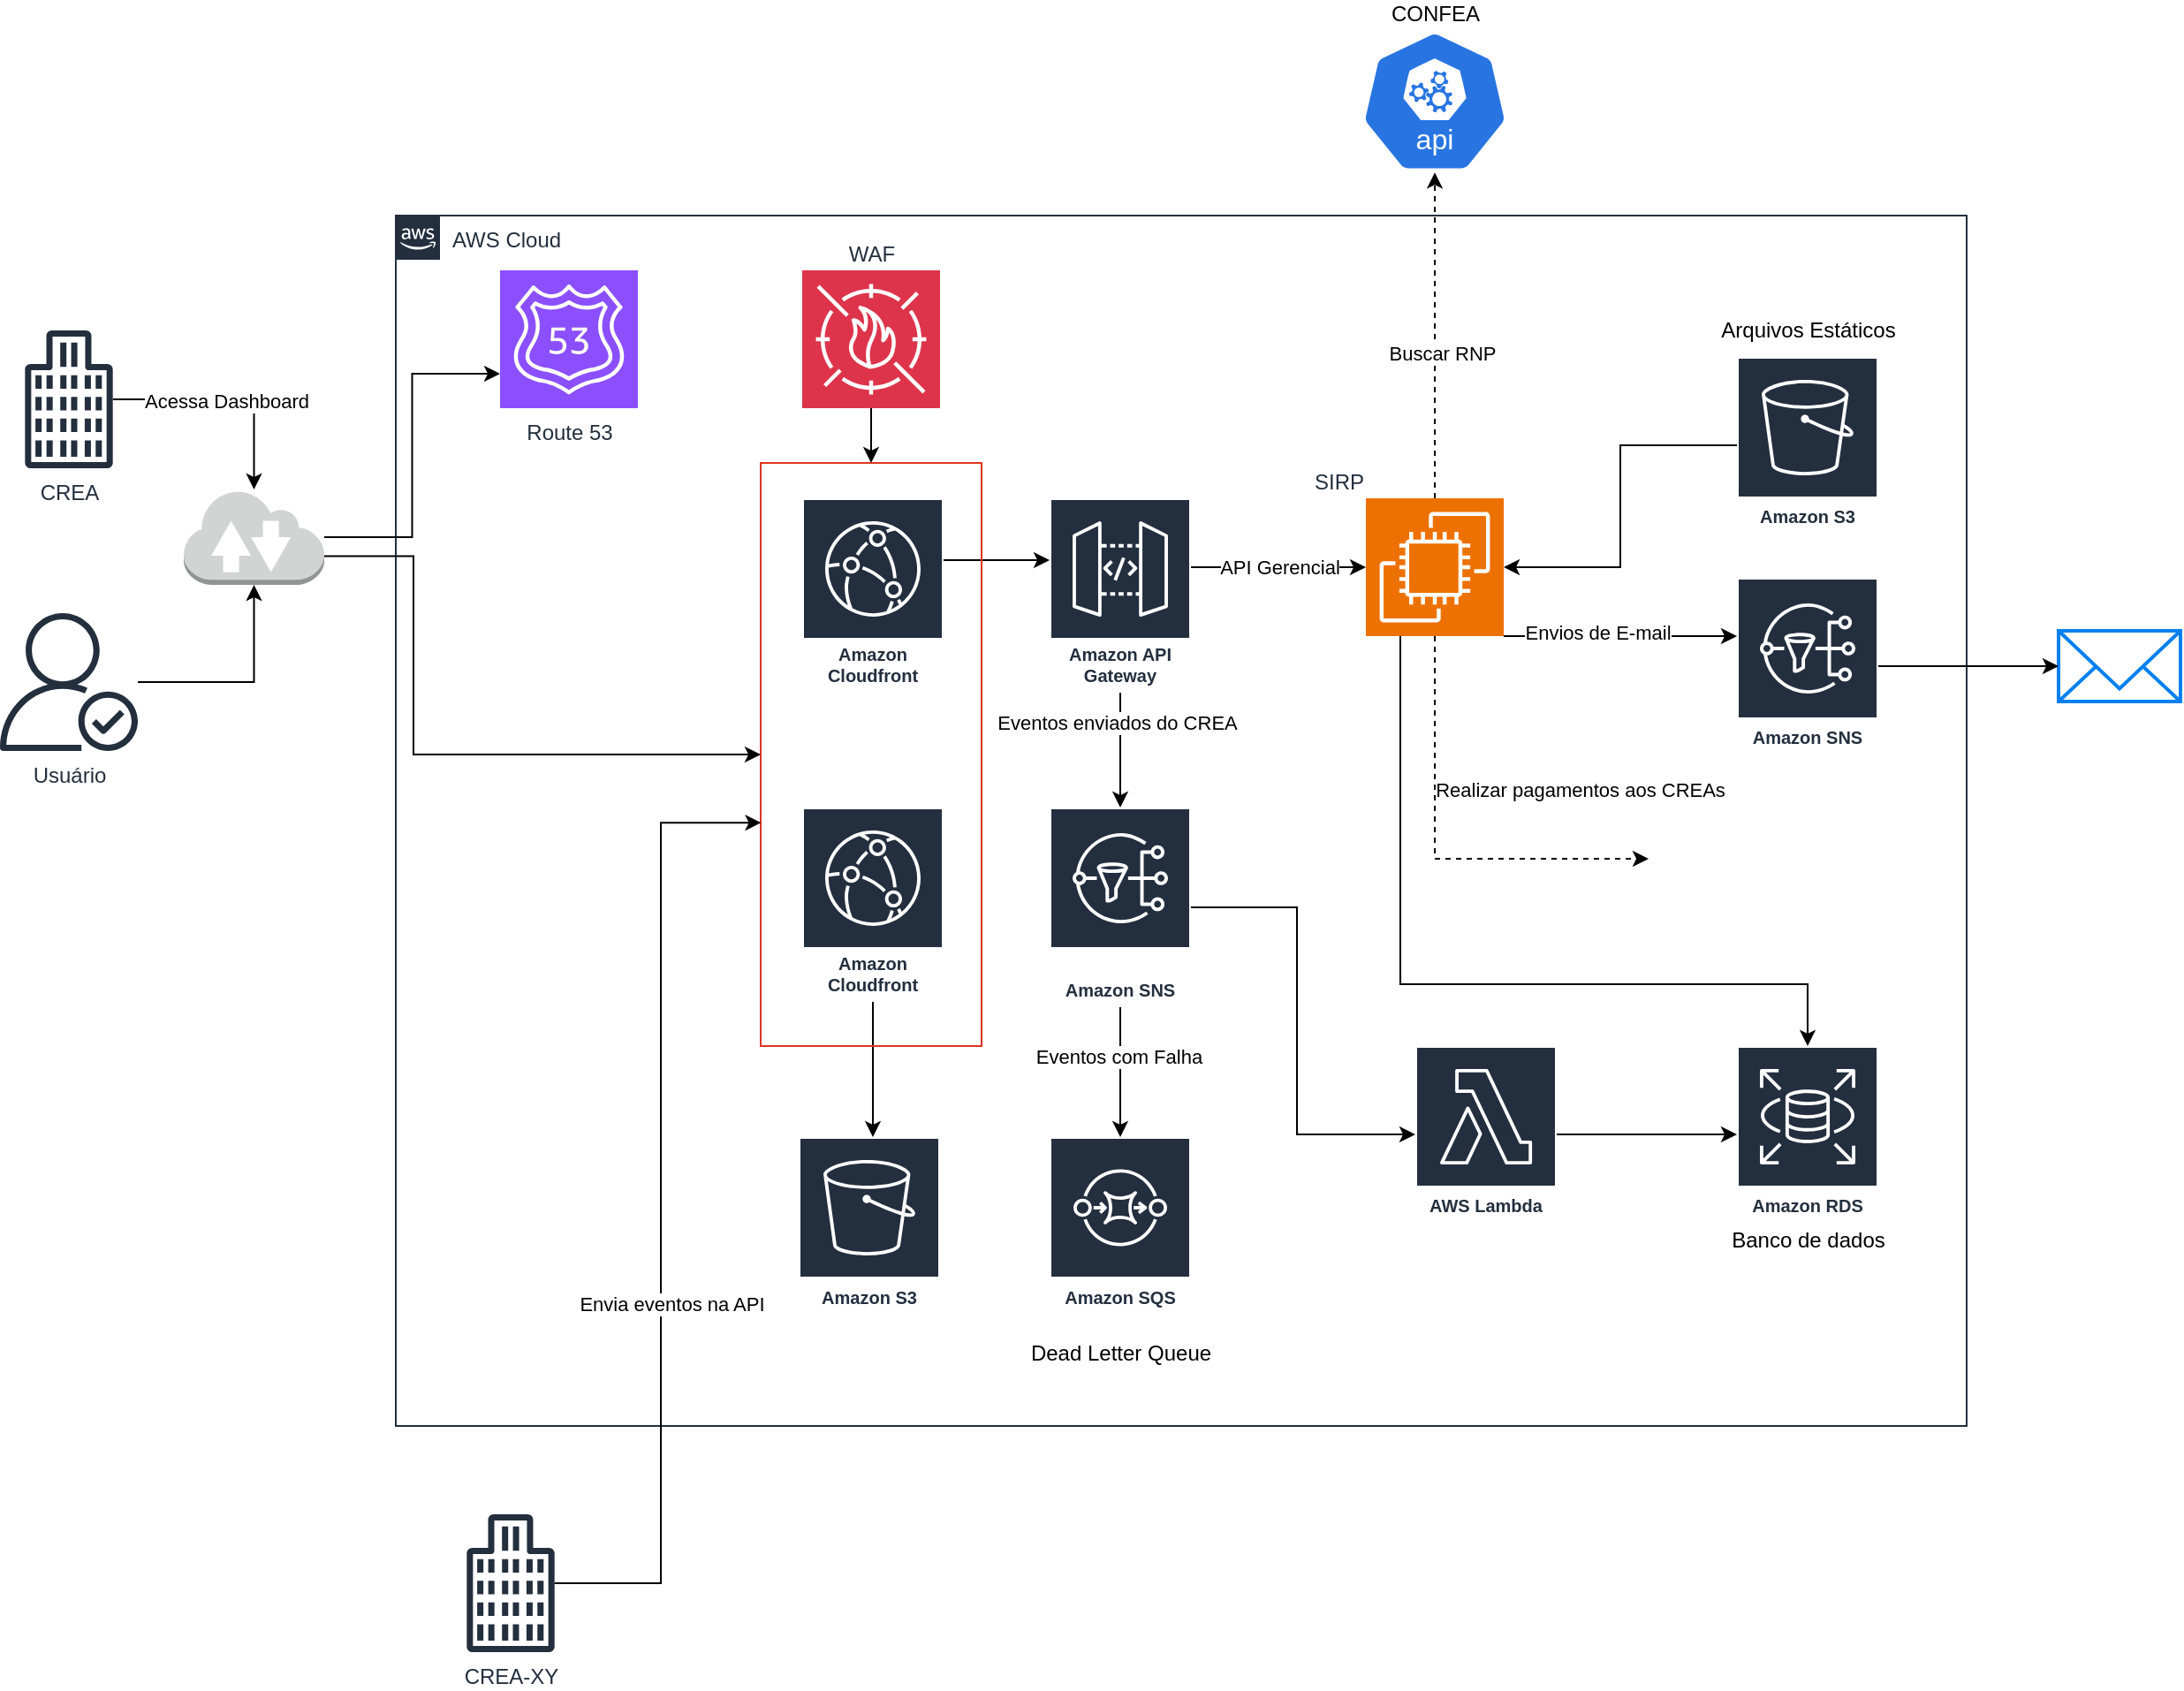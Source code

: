 <mxfile version="24.5.3" type="device">
  <diagram name="Página-1" id="tOqo1tQ11AG4xq-SbiQ6">
    <mxGraphModel dx="1600" dy="2136" grid="1" gridSize="10" guides="1" tooltips="1" connect="1" arrows="1" fold="1" page="1" pageScale="1" pageWidth="827" pageHeight="1169" math="0" shadow="0">
      <root>
        <mxCell id="0" />
        <mxCell id="1" parent="0" />
        <mxCell id="of22XRW1GwsKSyTkDrBJ-3" value="AWS Cloud" style="points=[[0,0],[0.25,0],[0.5,0],[0.75,0],[1,0],[1,0.25],[1,0.5],[1,0.75],[1,1],[0.75,1],[0.5,1],[0.25,1],[0,1],[0,0.75],[0,0.5],[0,0.25]];outlineConnect=0;gradientColor=none;html=1;whiteSpace=wrap;fontSize=12;fontStyle=0;container=1;pointerEvents=0;collapsible=0;recursiveResize=0;shape=mxgraph.aws4.group;grIcon=mxgraph.aws4.group_aws_cloud_alt;strokeColor=#232F3E;fillColor=none;verticalAlign=top;align=left;spacingLeft=30;fontColor=#232F3E;dashed=0;" parent="1" vertex="1">
          <mxGeometry x="250" y="85" width="889" height="685" as="geometry" />
        </mxCell>
        <mxCell id="97_xnQ8vcHl2kJ2-2HCv-4" style="edgeStyle=orthogonalEdgeStyle;rounded=0;orthogonalLoop=1;jettySize=auto;html=1;dashed=1;" parent="of22XRW1GwsKSyTkDrBJ-3" source="of22XRW1GwsKSyTkDrBJ-14" target="97_xnQ8vcHl2kJ2-2HCv-3" edge="1">
          <mxGeometry relative="1" as="geometry">
            <Array as="points">
              <mxPoint x="588" y="364" />
            </Array>
          </mxGeometry>
        </mxCell>
        <mxCell id="97_xnQ8vcHl2kJ2-2HCv-5" value="Realizar pagamentos aos CREAs" style="edgeLabel;html=1;align=center;verticalAlign=middle;resizable=0;points=[];" parent="97_xnQ8vcHl2kJ2-2HCv-4" vertex="1" connectable="0">
          <mxGeometry x="-0.231" y="2" relative="1" as="geometry">
            <mxPoint x="80" y="-8" as="offset" />
          </mxGeometry>
        </mxCell>
        <mxCell id="97_xnQ8vcHl2kJ2-2HCv-10" style="edgeStyle=orthogonalEdgeStyle;rounded=0;orthogonalLoop=1;jettySize=auto;html=1;exitX=1;exitY=1;exitDx=0;exitDy=0;exitPerimeter=0;" parent="of22XRW1GwsKSyTkDrBJ-3" source="of22XRW1GwsKSyTkDrBJ-14" target="97_xnQ8vcHl2kJ2-2HCv-8" edge="1">
          <mxGeometry relative="1" as="geometry">
            <Array as="points">
              <mxPoint x="720" y="238" />
              <mxPoint x="720" y="238" />
            </Array>
          </mxGeometry>
        </mxCell>
        <mxCell id="97_xnQ8vcHl2kJ2-2HCv-11" value="Envios de E-mail" style="edgeLabel;html=1;align=center;verticalAlign=middle;resizable=0;points=[];" parent="97_xnQ8vcHl2kJ2-2HCv-10" vertex="1" connectable="0">
          <mxGeometry x="-0.206" y="2" relative="1" as="geometry">
            <mxPoint as="offset" />
          </mxGeometry>
        </mxCell>
        <mxCell id="OQXiMbXp4yUAny5RtKPL-14" style="edgeStyle=orthogonalEdgeStyle;rounded=0;orthogonalLoop=1;jettySize=auto;html=1;exitX=0.25;exitY=1;exitDx=0;exitDy=0;exitPerimeter=0;" edge="1" parent="of22XRW1GwsKSyTkDrBJ-3" source="of22XRW1GwsKSyTkDrBJ-14" target="of22XRW1GwsKSyTkDrBJ-15">
          <mxGeometry relative="1" as="geometry">
            <Array as="points">
              <mxPoint x="569" y="435" />
            </Array>
          </mxGeometry>
        </mxCell>
        <mxCell id="of22XRW1GwsKSyTkDrBJ-14" value="SIRP" style="sketch=0;points=[[0,0,0],[0.25,0,0],[0.5,0,0],[0.75,0,0],[1,0,0],[0,1,0],[0.25,1,0],[0.5,1,0],[0.75,1,0],[1,1,0],[0,0.25,0],[0,0.5,0],[0,0.75,0],[1,0.25,0],[1,0.5,0],[1,0.75,0]];outlineConnect=0;fontColor=#232F3E;fillColor=#ED7100;strokeColor=#ffffff;dashed=0;verticalLabelPosition=top;verticalAlign=bottom;align=right;html=1;fontSize=12;fontStyle=0;aspect=fixed;shape=mxgraph.aws4.resourceIcon;resIcon=mxgraph.aws4.ec2;labelPosition=left;" parent="of22XRW1GwsKSyTkDrBJ-3" vertex="1">
          <mxGeometry x="549" y="160" width="78" height="78" as="geometry" />
        </mxCell>
        <mxCell id="of22XRW1GwsKSyTkDrBJ-15" value="Amazon RDS" style="sketch=0;outlineConnect=0;fontColor=#232F3E;gradientColor=none;strokeColor=#ffffff;fillColor=#232F3E;dashed=0;verticalLabelPosition=middle;verticalAlign=bottom;align=center;html=1;whiteSpace=wrap;fontSize=10;fontStyle=1;spacing=3;shape=mxgraph.aws4.productIcon;prIcon=mxgraph.aws4.rds;" parent="of22XRW1GwsKSyTkDrBJ-3" vertex="1">
          <mxGeometry x="759" y="470" width="80" height="100" as="geometry" />
        </mxCell>
        <mxCell id="of22XRW1GwsKSyTkDrBJ-17" value="Amazon S3" style="sketch=0;outlineConnect=0;fontColor=#232F3E;gradientColor=none;strokeColor=#ffffff;fillColor=#232F3E;dashed=0;verticalLabelPosition=middle;verticalAlign=bottom;align=center;html=1;whiteSpace=wrap;fontSize=10;fontStyle=1;spacing=3;shape=mxgraph.aws4.productIcon;prIcon=mxgraph.aws4.s3;" parent="of22XRW1GwsKSyTkDrBJ-3" vertex="1">
          <mxGeometry x="759" y="80" width="80" height="100" as="geometry" />
        </mxCell>
        <mxCell id="of22XRW1GwsKSyTkDrBJ-22" value="" style="shape=image;verticalLabelPosition=bottom;labelBackgroundColor=default;verticalAlign=top;aspect=fixed;imageAspect=0;image=https://cdn.prod.website-files.com/61b9e37d1106b57eaa076efd/629df2647290ef3b75d74f2c_a2bc81309136b0c1864f582b1af95307_546c60cadefd5c0f5e78014543c554cb.png;" parent="of22XRW1GwsKSyTkDrBJ-3" vertex="1">
          <mxGeometry x="235.34" y="615" width="69.33" height="39" as="geometry" />
        </mxCell>
        <mxCell id="of22XRW1GwsKSyTkDrBJ-23" value="Amazon S3" style="sketch=0;outlineConnect=0;fontColor=#232F3E;gradientColor=none;strokeColor=#ffffff;fillColor=#232F3E;dashed=0;verticalLabelPosition=middle;verticalAlign=bottom;align=center;html=1;whiteSpace=wrap;fontSize=10;fontStyle=1;spacing=3;shape=mxgraph.aws4.productIcon;prIcon=mxgraph.aws4.s3;" parent="of22XRW1GwsKSyTkDrBJ-3" vertex="1">
          <mxGeometry x="228" y="521.5" width="80" height="100" as="geometry" />
        </mxCell>
        <mxCell id="of22XRW1GwsKSyTkDrBJ-36" style="edgeStyle=orthogonalEdgeStyle;rounded=0;orthogonalLoop=1;jettySize=auto;html=1;" parent="of22XRW1GwsKSyTkDrBJ-3" source="of22XRW1GwsKSyTkDrBJ-24" target="of22XRW1GwsKSyTkDrBJ-23" edge="1">
          <mxGeometry relative="1" as="geometry">
            <Array as="points">
              <mxPoint x="269" y="390" />
            </Array>
          </mxGeometry>
        </mxCell>
        <mxCell id="of22XRW1GwsKSyTkDrBJ-24" value="Amazon Cloudfront" style="sketch=0;outlineConnect=0;fontColor=#232F3E;gradientColor=none;strokeColor=#ffffff;fillColor=#232F3E;dashed=0;verticalLabelPosition=middle;verticalAlign=bottom;align=center;html=1;whiteSpace=wrap;fontSize=10;fontStyle=1;spacing=3;shape=mxgraph.aws4.productIcon;prIcon=mxgraph.aws4.cloudfront;" parent="of22XRW1GwsKSyTkDrBJ-3" vertex="1">
          <mxGeometry x="230" y="335" width="80" height="110" as="geometry" />
        </mxCell>
        <mxCell id="of22XRW1GwsKSyTkDrBJ-27" value="Route 53" style="sketch=0;points=[[0,0,0],[0.25,0,0],[0.5,0,0],[0.75,0,0],[1,0,0],[0,1,0],[0.25,1,0],[0.5,1,0],[0.75,1,0],[1,1,0],[0,0.25,0],[0,0.5,0],[0,0.75,0],[1,0.25,0],[1,0.5,0],[1,0.75,0]];outlineConnect=0;fontColor=#232F3E;fillColor=#8C4FFF;strokeColor=#ffffff;dashed=0;verticalLabelPosition=bottom;verticalAlign=top;align=center;html=1;fontSize=12;fontStyle=0;aspect=fixed;shape=mxgraph.aws4.resourceIcon;resIcon=mxgraph.aws4.route_53;" parent="of22XRW1GwsKSyTkDrBJ-3" vertex="1">
          <mxGeometry x="59" y="31" width="78" height="78" as="geometry" />
        </mxCell>
        <mxCell id="OQXiMbXp4yUAny5RtKPL-8" style="edgeStyle=orthogonalEdgeStyle;rounded=0;orthogonalLoop=1;jettySize=auto;html=1;" edge="1" parent="of22XRW1GwsKSyTkDrBJ-3" source="of22XRW1GwsKSyTkDrBJ-30" target="OQXiMbXp4yUAny5RtKPL-1">
          <mxGeometry relative="1" as="geometry" />
        </mxCell>
        <mxCell id="OQXiMbXp4yUAny5RtKPL-11" value="Eventos enviados do CREA" style="edgeLabel;html=1;align=center;verticalAlign=middle;resizable=0;points=[];" vertex="1" connectable="0" parent="OQXiMbXp4yUAny5RtKPL-8">
          <mxGeometry x="-0.439" y="-2" relative="1" as="geometry">
            <mxPoint y="-1" as="offset" />
          </mxGeometry>
        </mxCell>
        <mxCell id="of22XRW1GwsKSyTkDrBJ-30" value="Amazon API Gateway" style="sketch=0;outlineConnect=0;fontColor=#232F3E;gradientColor=none;strokeColor=#ffffff;fillColor=#232F3E;dashed=0;verticalLabelPosition=middle;verticalAlign=bottom;align=center;html=1;whiteSpace=wrap;fontSize=10;fontStyle=1;spacing=3;shape=mxgraph.aws4.productIcon;prIcon=mxgraph.aws4.api_gateway;" parent="of22XRW1GwsKSyTkDrBJ-3" vertex="1">
          <mxGeometry x="370" y="160" width="80" height="110" as="geometry" />
        </mxCell>
        <mxCell id="of22XRW1GwsKSyTkDrBJ-40" style="edgeStyle=orthogonalEdgeStyle;rounded=0;orthogonalLoop=1;jettySize=auto;html=1;" parent="of22XRW1GwsKSyTkDrBJ-3" source="of22XRW1GwsKSyTkDrBJ-39" target="of22XRW1GwsKSyTkDrBJ-30" edge="1">
          <mxGeometry relative="1" as="geometry">
            <Array as="points">
              <mxPoint x="340" y="195" />
              <mxPoint x="340" y="195" />
            </Array>
          </mxGeometry>
        </mxCell>
        <mxCell id="of22XRW1GwsKSyTkDrBJ-39" value="Amazon Cloudfront" style="sketch=0;outlineConnect=0;fontColor=#232F3E;gradientColor=none;strokeColor=#ffffff;fillColor=#232F3E;dashed=0;verticalLabelPosition=middle;verticalAlign=bottom;align=center;html=1;whiteSpace=wrap;fontSize=10;fontStyle=1;spacing=3;shape=mxgraph.aws4.productIcon;prIcon=mxgraph.aws4.cloudfront;" parent="of22XRW1GwsKSyTkDrBJ-3" vertex="1">
          <mxGeometry x="230" y="160" width="80" height="110" as="geometry" />
        </mxCell>
        <mxCell id="of22XRW1GwsKSyTkDrBJ-47" style="edgeStyle=orthogonalEdgeStyle;rounded=0;orthogonalLoop=1;jettySize=auto;html=1;" parent="of22XRW1GwsKSyTkDrBJ-3" source="of22XRW1GwsKSyTkDrBJ-41" target="of22XRW1GwsKSyTkDrBJ-43" edge="1">
          <mxGeometry relative="1" as="geometry" />
        </mxCell>
        <mxCell id="of22XRW1GwsKSyTkDrBJ-41" value="WAF" style="sketch=0;points=[[0,0,0],[0.25,0,0],[0.5,0,0],[0.75,0,0],[1,0,0],[0,1,0],[0.25,1,0],[0.5,1,0],[0.75,1,0],[1,1,0],[0,0.25,0],[0,0.5,0],[0,0.75,0],[1,0.25,0],[1,0.5,0],[1,0.75,0]];outlineConnect=0;fontColor=#232F3E;fillColor=#DD344C;strokeColor=#ffffff;dashed=0;verticalLabelPosition=top;verticalAlign=bottom;align=center;html=1;fontSize=12;fontStyle=0;aspect=fixed;shape=mxgraph.aws4.resourceIcon;resIcon=mxgraph.aws4.waf;labelPosition=center;" parent="of22XRW1GwsKSyTkDrBJ-3" vertex="1">
          <mxGeometry x="230" y="31" width="78" height="78" as="geometry" />
        </mxCell>
        <mxCell id="of22XRW1GwsKSyTkDrBJ-43" value="" style="fillColor=none;strokeColor=#DD3522;verticalAlign=top;fontStyle=0;fontColor=#DD3522;whiteSpace=wrap;html=1;" parent="of22XRW1GwsKSyTkDrBJ-3" vertex="1">
          <mxGeometry x="206.5" y="140" width="125" height="330" as="geometry" />
        </mxCell>
        <mxCell id="of22XRW1GwsKSyTkDrBJ-62" style="edgeStyle=orthogonalEdgeStyle;rounded=0;orthogonalLoop=1;jettySize=auto;html=1;entryX=0;entryY=0.5;entryDx=0;entryDy=0;entryPerimeter=0;" parent="of22XRW1GwsKSyTkDrBJ-3" source="of22XRW1GwsKSyTkDrBJ-30" target="of22XRW1GwsKSyTkDrBJ-14" edge="1">
          <mxGeometry relative="1" as="geometry">
            <Array as="points">
              <mxPoint x="499" y="199" />
              <mxPoint x="499" y="199" />
            </Array>
          </mxGeometry>
        </mxCell>
        <mxCell id="OQXiMbXp4yUAny5RtKPL-7" value="API Gerencial" style="edgeLabel;html=1;align=center;verticalAlign=middle;resizable=0;points=[];" vertex="1" connectable="0" parent="of22XRW1GwsKSyTkDrBJ-62">
          <mxGeometry relative="1" as="geometry">
            <mxPoint as="offset" />
          </mxGeometry>
        </mxCell>
        <mxCell id="of22XRW1GwsKSyTkDrBJ-65" style="edgeStyle=orthogonalEdgeStyle;rounded=0;orthogonalLoop=1;jettySize=auto;html=1;entryX=1;entryY=0.5;entryDx=0;entryDy=0;entryPerimeter=0;" parent="of22XRW1GwsKSyTkDrBJ-3" source="of22XRW1GwsKSyTkDrBJ-17" target="of22XRW1GwsKSyTkDrBJ-14" edge="1">
          <mxGeometry relative="1" as="geometry" />
        </mxCell>
        <mxCell id="97_xnQ8vcHl2kJ2-2HCv-3" value="" style="shape=image;verticalLabelPosition=bottom;labelBackgroundColor=default;verticalAlign=top;aspect=fixed;imageAspect=0;image=https://brandslogos.com/wp-content/uploads/images/large/stripe-logo.png;" parent="of22XRW1GwsKSyTkDrBJ-3" vertex="1">
          <mxGeometry x="709" y="315" width="130" height="97.5" as="geometry" />
        </mxCell>
        <mxCell id="97_xnQ8vcHl2kJ2-2HCv-6" value="&lt;span style=&quot;&quot;&gt;Banco de dados&lt;/span&gt;" style="text;html=1;align=center;verticalAlign=middle;resizable=0;points=[];autosize=1;labelBackgroundColor=none;spacing=0;labelBorderColor=none;fontColor=default;" parent="of22XRW1GwsKSyTkDrBJ-3" vertex="1">
          <mxGeometry x="744" y="570" width="110" height="20" as="geometry" />
        </mxCell>
        <mxCell id="97_xnQ8vcHl2kJ2-2HCv-8" value="Amazon SNS" style="sketch=0;outlineConnect=0;fontColor=#232F3E;gradientColor=none;strokeColor=#ffffff;fillColor=#232F3E;dashed=0;verticalLabelPosition=middle;verticalAlign=bottom;align=center;html=1;whiteSpace=wrap;fontSize=10;fontStyle=1;spacing=3;shape=mxgraph.aws4.productIcon;prIcon=mxgraph.aws4.sns;" parent="of22XRW1GwsKSyTkDrBJ-3" vertex="1">
          <mxGeometry x="759" y="205" width="80" height="100" as="geometry" />
        </mxCell>
        <mxCell id="OQXiMbXp4yUAny5RtKPL-10" style="edgeStyle=orthogonalEdgeStyle;rounded=0;orthogonalLoop=1;jettySize=auto;html=1;" edge="1" parent="of22XRW1GwsKSyTkDrBJ-3" source="OQXiMbXp4yUAny5RtKPL-1" target="OQXiMbXp4yUAny5RtKPL-9">
          <mxGeometry relative="1" as="geometry">
            <Array as="points">
              <mxPoint x="510" y="392" />
              <mxPoint x="510" y="520" />
            </Array>
          </mxGeometry>
        </mxCell>
        <mxCell id="OQXiMbXp4yUAny5RtKPL-19" style="edgeStyle=orthogonalEdgeStyle;rounded=0;orthogonalLoop=1;jettySize=auto;html=1;" edge="1" parent="of22XRW1GwsKSyTkDrBJ-3" source="OQXiMbXp4yUAny5RtKPL-1" target="OQXiMbXp4yUAny5RtKPL-18">
          <mxGeometry relative="1" as="geometry" />
        </mxCell>
        <mxCell id="OQXiMbXp4yUAny5RtKPL-21" value="Eventos com Falha" style="edgeLabel;html=1;align=center;verticalAlign=middle;resizable=0;points=[];" vertex="1" connectable="0" parent="OQXiMbXp4yUAny5RtKPL-19">
          <mxGeometry x="-0.237" y="-1" relative="1" as="geometry">
            <mxPoint as="offset" />
          </mxGeometry>
        </mxCell>
        <mxCell id="OQXiMbXp4yUAny5RtKPL-1" value="Amazon SNS" style="sketch=0;outlineConnect=0;fontColor=#232F3E;gradientColor=none;strokeColor=#ffffff;fillColor=#232F3E;dashed=0;verticalLabelPosition=middle;verticalAlign=bottom;align=center;html=1;whiteSpace=wrap;fontSize=10;fontStyle=1;spacing=3;shape=mxgraph.aws4.productIcon;prIcon=mxgraph.aws4.sns;" vertex="1" parent="of22XRW1GwsKSyTkDrBJ-3">
          <mxGeometry x="370" y="335" width="80" height="113" as="geometry" />
        </mxCell>
        <mxCell id="OQXiMbXp4yUAny5RtKPL-12" style="edgeStyle=orthogonalEdgeStyle;rounded=0;orthogonalLoop=1;jettySize=auto;html=1;" edge="1" parent="of22XRW1GwsKSyTkDrBJ-3" source="OQXiMbXp4yUAny5RtKPL-9" target="of22XRW1GwsKSyTkDrBJ-15">
          <mxGeometry relative="1" as="geometry" />
        </mxCell>
        <mxCell id="OQXiMbXp4yUAny5RtKPL-9" value="AWS Lambda" style="sketch=0;outlineConnect=0;fontColor=#232F3E;gradientColor=none;strokeColor=#ffffff;fillColor=#232F3E;dashed=0;verticalLabelPosition=middle;verticalAlign=bottom;align=center;html=1;whiteSpace=wrap;fontSize=10;fontStyle=1;spacing=3;shape=mxgraph.aws4.productIcon;prIcon=mxgraph.aws4.lambda;" vertex="1" parent="of22XRW1GwsKSyTkDrBJ-3">
          <mxGeometry x="577" y="470" width="80" height="100" as="geometry" />
        </mxCell>
        <mxCell id="OQXiMbXp4yUAny5RtKPL-17" value="&lt;span style=&quot;&quot;&gt;Arquivos Estáticos&lt;/span&gt;" style="text;html=1;align=center;verticalAlign=middle;resizable=0;points=[];autosize=1;labelBackgroundColor=none;spacing=0;labelBorderColor=none;fontColor=default;" vertex="1" parent="of22XRW1GwsKSyTkDrBJ-3">
          <mxGeometry x="739" y="55" width="120" height="20" as="geometry" />
        </mxCell>
        <mxCell id="OQXiMbXp4yUAny5RtKPL-18" value="Amazon SQS" style="sketch=0;outlineConnect=0;fontColor=#232F3E;gradientColor=none;strokeColor=#ffffff;fillColor=#232F3E;dashed=0;verticalLabelPosition=middle;verticalAlign=bottom;align=center;html=1;whiteSpace=wrap;fontSize=10;fontStyle=1;spacing=3;shape=mxgraph.aws4.productIcon;prIcon=mxgraph.aws4.sqs;" vertex="1" parent="of22XRW1GwsKSyTkDrBJ-3">
          <mxGeometry x="370" y="521.5" width="80" height="100" as="geometry" />
        </mxCell>
        <mxCell id="OQXiMbXp4yUAny5RtKPL-20" value="&lt;span style=&quot;&quot;&gt;Dead Letter Queue&lt;/span&gt;" style="text;html=1;align=center;verticalAlign=middle;resizable=0;points=[];autosize=1;labelBackgroundColor=none;spacing=0;labelBorderColor=none;fontColor=default;" vertex="1" parent="of22XRW1GwsKSyTkDrBJ-3">
          <mxGeometry x="350" y="634" width="120" height="20" as="geometry" />
        </mxCell>
        <mxCell id="of22XRW1GwsKSyTkDrBJ-54" style="edgeStyle=orthogonalEdgeStyle;rounded=0;orthogonalLoop=1;jettySize=auto;html=1;" parent="1" source="of22XRW1GwsKSyTkDrBJ-7" target="of22XRW1GwsKSyTkDrBJ-51" edge="1">
          <mxGeometry relative="1" as="geometry" />
        </mxCell>
        <mxCell id="OQXiMbXp4yUAny5RtKPL-16" value="Acessa Dashboard" style="edgeLabel;html=1;align=center;verticalAlign=middle;resizable=0;points=[];" vertex="1" connectable="0" parent="of22XRW1GwsKSyTkDrBJ-54">
          <mxGeometry x="-0.031" y="-1" relative="1" as="geometry">
            <mxPoint as="offset" />
          </mxGeometry>
        </mxCell>
        <mxCell id="of22XRW1GwsKSyTkDrBJ-7" value="CREA" style="sketch=0;outlineConnect=0;fontColor=#232F3E;gradientColor=none;fillColor=#232F3D;strokeColor=none;dashed=0;verticalLabelPosition=bottom;verticalAlign=top;align=center;html=1;fontSize=12;fontStyle=0;aspect=fixed;pointerEvents=1;shape=mxgraph.aws4.office_building;" parent="1" vertex="1">
          <mxGeometry x="40" y="150" width="50" height="78" as="geometry" />
        </mxCell>
        <mxCell id="of22XRW1GwsKSyTkDrBJ-52" style="edgeStyle=orthogonalEdgeStyle;rounded=0;orthogonalLoop=1;jettySize=auto;html=1;" parent="1" source="of22XRW1GwsKSyTkDrBJ-48" target="of22XRW1GwsKSyTkDrBJ-51" edge="1">
          <mxGeometry relative="1" as="geometry" />
        </mxCell>
        <mxCell id="of22XRW1GwsKSyTkDrBJ-48" value="Usuário" style="sketch=0;outlineConnect=0;fontColor=#232F3E;gradientColor=none;fillColor=#232F3D;strokeColor=none;dashed=0;verticalLabelPosition=bottom;verticalAlign=top;align=center;html=1;fontSize=12;fontStyle=0;aspect=fixed;pointerEvents=1;shape=mxgraph.aws4.authenticated_user;" parent="1" vertex="1">
          <mxGeometry x="26" y="310" width="78" height="78" as="geometry" />
        </mxCell>
        <mxCell id="of22XRW1GwsKSyTkDrBJ-57" style="edgeStyle=orthogonalEdgeStyle;rounded=0;orthogonalLoop=1;jettySize=auto;html=1;exitX=1;exitY=0.7;exitDx=0;exitDy=0;exitPerimeter=0;" parent="1" source="of22XRW1GwsKSyTkDrBJ-51" target="of22XRW1GwsKSyTkDrBJ-43" edge="1">
          <mxGeometry relative="1" as="geometry">
            <Array as="points">
              <mxPoint x="260" y="278" />
              <mxPoint x="260" y="390" />
            </Array>
          </mxGeometry>
        </mxCell>
        <mxCell id="of22XRW1GwsKSyTkDrBJ-51" value="" style="outlineConnect=0;dashed=0;verticalLabelPosition=bottom;verticalAlign=top;align=center;html=1;shape=mxgraph.aws3.internet_2;fillColor=#D2D3D3;gradientColor=none;" parent="1" vertex="1">
          <mxGeometry x="130" y="240" width="79.5" height="54" as="geometry" />
        </mxCell>
        <mxCell id="of22XRW1GwsKSyTkDrBJ-55" style="edgeStyle=orthogonalEdgeStyle;rounded=0;orthogonalLoop=1;jettySize=auto;html=1;entryX=0;entryY=0.75;entryDx=0;entryDy=0;entryPerimeter=0;" parent="1" source="of22XRW1GwsKSyTkDrBJ-51" target="of22XRW1GwsKSyTkDrBJ-27" edge="1">
          <mxGeometry relative="1" as="geometry" />
        </mxCell>
        <mxCell id="UP1dmuJOmVi1PsvMSN-S-2" value="CONFEA" style="aspect=fixed;sketch=0;html=1;dashed=0;whitespace=wrap;verticalLabelPosition=top;verticalAlign=bottom;fillColor=#2875E2;strokeColor=#ffffff;points=[[0.005,0.63,0],[0.1,0.2,0],[0.9,0.2,0],[0.5,0,0],[0.995,0.63,0],[0.72,0.99,0],[0.5,1,0],[0.28,0.99,0]];shape=mxgraph.kubernetes.icon2;kubernetesLabel=1;prIcon=api;labelPosition=center;align=center;" parent="1" vertex="1">
          <mxGeometry x="796" y="-20" width="84" height="80.64" as="geometry" />
        </mxCell>
        <mxCell id="UP1dmuJOmVi1PsvMSN-S-3" style="edgeStyle=orthogonalEdgeStyle;rounded=0;orthogonalLoop=1;jettySize=auto;html=1;dashed=1;" parent="1" source="of22XRW1GwsKSyTkDrBJ-14" target="UP1dmuJOmVi1PsvMSN-S-2" edge="1">
          <mxGeometry relative="1" as="geometry" />
        </mxCell>
        <mxCell id="UP1dmuJOmVi1PsvMSN-S-4" value="Buscar RNP" style="edgeLabel;html=1;align=center;verticalAlign=middle;resizable=0;points=[];" parent="UP1dmuJOmVi1PsvMSN-S-3" vertex="1" connectable="0">
          <mxGeometry x="-0.107" y="-4" relative="1" as="geometry">
            <mxPoint as="offset" />
          </mxGeometry>
        </mxCell>
        <mxCell id="97_xnQ8vcHl2kJ2-2HCv-12" value="" style="html=1;verticalLabelPosition=bottom;align=center;labelBackgroundColor=#ffffff;verticalAlign=top;strokeWidth=2;strokeColor=#0080F0;shadow=0;dashed=0;shape=mxgraph.ios7.icons.mail;" parent="1" vertex="1">
          <mxGeometry x="1191" y="320" width="69" height="40" as="geometry" />
        </mxCell>
        <mxCell id="97_xnQ8vcHl2kJ2-2HCv-13" style="edgeStyle=orthogonalEdgeStyle;rounded=0;orthogonalLoop=1;jettySize=auto;html=1;" parent="1" source="97_xnQ8vcHl2kJ2-2HCv-8" target="97_xnQ8vcHl2kJ2-2HCv-12" edge="1">
          <mxGeometry relative="1" as="geometry">
            <mxPoint x="1180" y="503" as="targetPoint" />
          </mxGeometry>
        </mxCell>
        <mxCell id="OQXiMbXp4yUAny5RtKPL-2" value="CREA-XY" style="sketch=0;outlineConnect=0;fontColor=#232F3E;gradientColor=none;fillColor=#232F3D;strokeColor=none;dashed=0;verticalLabelPosition=bottom;verticalAlign=top;align=center;html=1;fontSize=12;fontStyle=0;aspect=fixed;pointerEvents=1;shape=mxgraph.aws4.office_building;" vertex="1" parent="1">
          <mxGeometry x="290" y="820" width="50" height="78" as="geometry" />
        </mxCell>
        <mxCell id="OQXiMbXp4yUAny5RtKPL-5" style="edgeStyle=orthogonalEdgeStyle;rounded=0;orthogonalLoop=1;jettySize=auto;html=1;entryX=0.002;entryY=0.617;entryDx=0;entryDy=0;entryPerimeter=0;" edge="1" parent="1" source="OQXiMbXp4yUAny5RtKPL-2" target="of22XRW1GwsKSyTkDrBJ-43">
          <mxGeometry relative="1" as="geometry">
            <Array as="points">
              <mxPoint x="400" y="859" />
              <mxPoint x="400" y="429" />
            </Array>
          </mxGeometry>
        </mxCell>
        <mxCell id="OQXiMbXp4yUAny5RtKPL-6" value="Envia eventos na API" style="edgeLabel;html=1;align=center;verticalAlign=middle;resizable=0;points=[];" vertex="1" connectable="0" parent="OQXiMbXp4yUAny5RtKPL-5">
          <mxGeometry x="-0.206" y="-6" relative="1" as="geometry">
            <mxPoint y="-1" as="offset" />
          </mxGeometry>
        </mxCell>
      </root>
    </mxGraphModel>
  </diagram>
</mxfile>
